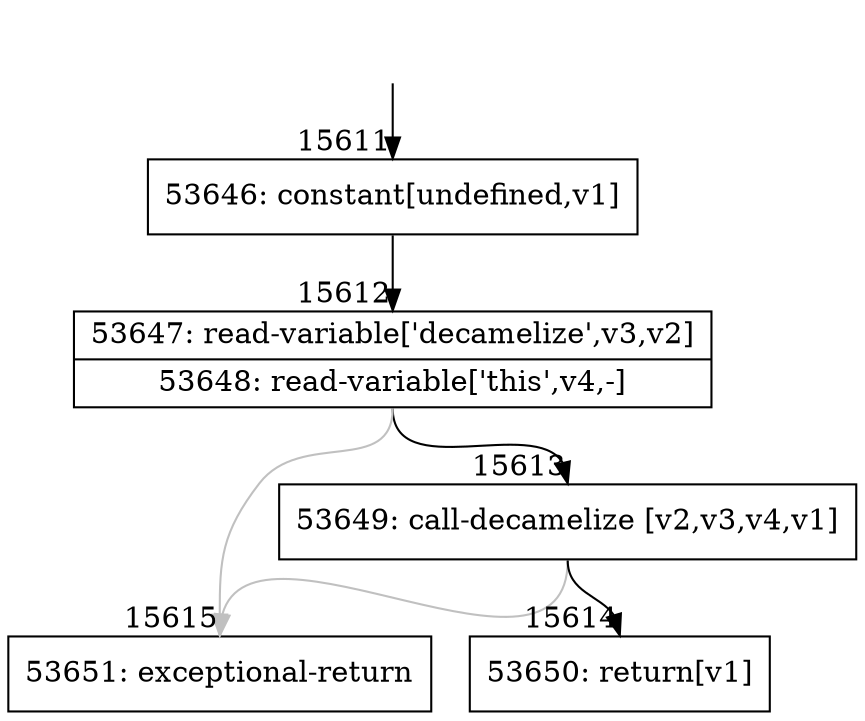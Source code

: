 digraph {
rankdir="TD"
BB_entry1323[shape=none,label=""];
BB_entry1323 -> BB15611 [tailport=s, headport=n, headlabel="    15611"]
BB15611 [shape=record label="{53646: constant[undefined,v1]}" ] 
BB15611 -> BB15612 [tailport=s, headport=n, headlabel="      15612"]
BB15612 [shape=record label="{53647: read-variable['decamelize',v3,v2]|53648: read-variable['this',v4,-]}" ] 
BB15612 -> BB15613 [tailport=s, headport=n, headlabel="      15613"]
BB15612 -> BB15615 [tailport=s, headport=n, color=gray, headlabel="      15615"]
BB15613 [shape=record label="{53649: call-decamelize [v2,v3,v4,v1]}" ] 
BB15613 -> BB15614 [tailport=s, headport=n, headlabel="      15614"]
BB15613 -> BB15615 [tailport=s, headport=n, color=gray]
BB15614 [shape=record label="{53650: return[v1]}" ] 
BB15615 [shape=record label="{53651: exceptional-return}" ] 
//#$~ 28767
}
